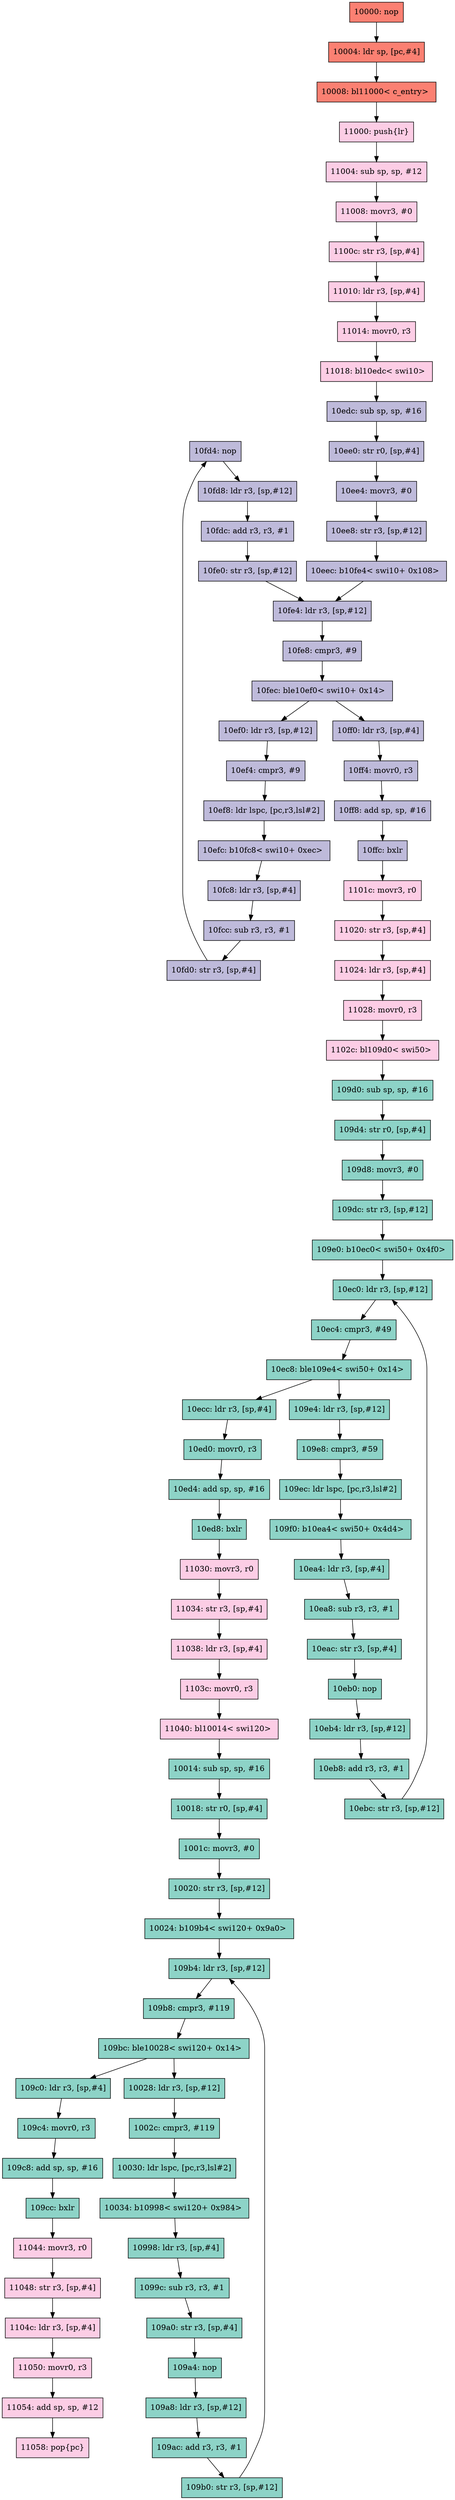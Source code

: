 digraph G {
  "10fd4_222EB2" [style=filled shape=rectangle color=black fillcolor="/set312/3" label ="10fd4: nop"]
  "10000_542A03" [style=filled shape=rectangle color=black fillcolor="/set312/4" label ="10000: nop"]
  "10eb4_19B360" [style=filled shape=rectangle color=black fillcolor="/set312/1" label ="10eb4: ldr r3, [sp,#12]"]
  "10030_486FA0" [style=filled shape=rectangle color=black fillcolor="/set312/1" label ="10030: ldr lspc, [pc,r3,lsl#2]"]
  "11010_C485C7" [style=filled shape=rectangle color=black fillcolor="/set312/8" label ="11010: ldr r3, [sp,#4]"]
  "11000_C485C7" [style=filled shape=rectangle color=black fillcolor="/set312/8" label ="11000: push{lr}"]
  "109c4_486FA0" [style=filled shape=rectangle color=black fillcolor="/set312/1" label ="109c4: movr0, r3"]
  "109d0_19B360" [style=filled shape=rectangle color=black fillcolor="/set312/1" label ="109d0: sub sp, sp, #16"]
  "109b4_486FA0" [style=filled shape=rectangle color=black fillcolor="/set312/1" label ="109b4: ldr r3, [sp,#12]"]
  "10020_486FA0" [style=filled shape=rectangle color=black fillcolor="/set312/1" label ="10020: str r3, [sp,#12]"]
  "10ea4_19B360" [style=filled shape=rectangle color=black fillcolor="/set312/1" label ="10ea4: ldr r3, [sp,#4]"]
  "109dc_19B360" [style=filled shape=rectangle color=black fillcolor="/set312/1" label ="109dc: str r3, [sp,#12]"]
  "11040_C485C7" [style=filled shape=rectangle color=black fillcolor="/set312/8" label ="11040: bl10014< swi120> "]
  "10004_542A03" [style=filled shape=rectangle color=black fillcolor="/set312/4" label ="10004: ldr sp, [pc,#4]"]
  "1001c_486FA0" [style=filled shape=rectangle color=black fillcolor="/set312/1" label ="1001c: movr3, #0"]
  "109e4_19B360" [style=filled shape=rectangle color=black fillcolor="/set312/1" label ="109e4: ldr r3, [sp,#12]"]
  "10ee8_222EB2" [style=filled shape=rectangle color=black fillcolor="/set312/3" label ="10ee8: str r3, [sp,#12]"]
  "10fcc_222EB2" [style=filled shape=rectangle color=black fillcolor="/set312/3" label ="10fcc: sub r3, r3, #1"]
  "10ec8_19B360" [style=filled shape=rectangle color=black fillcolor="/set312/1" label ="10ec8: ble109e4< swi50+ 0x14> "]
  "10ef4_222EB2" [style=filled shape=rectangle color=black fillcolor="/set312/3" label ="10ef4: cmpr3, #9"]
  "11054_C485C7" [style=filled shape=rectangle color=black fillcolor="/set312/8" label ="11054: add sp, sp, #12"]
  "10ec0_19B360" [style=filled shape=rectangle color=black fillcolor="/set312/1" label ="10ec0: ldr r3, [sp,#12]"]
  "11014_C485C7" [style=filled shape=rectangle color=black fillcolor="/set312/8" label ="11014: movr0, r3"]
  "11008_C485C7" [style=filled shape=rectangle color=black fillcolor="/set312/8" label ="11008: movr3, #0"]
  "10fdc_222EB2" [style=filled shape=rectangle color=black fillcolor="/set312/3" label ="10fdc: add r3, r3, #1"]
  "10018_486FA0" [style=filled shape=rectangle color=black fillcolor="/set312/1" label ="10018: str r0, [sp,#4]"]
  "11048_C485C7" [style=filled shape=rectangle color=black fillcolor="/set312/8" label ="11048: str r3, [sp,#4]"]
  "10034_486FA0" [style=filled shape=rectangle color=black fillcolor="/set312/1" label ="10034: b10998< swi120+ 0x984> "]
  "109b8_486FA0" [style=filled shape=rectangle color=black fillcolor="/set312/1" label ="109b8: cmpr3, #119"]
  "109d4_19B360" [style=filled shape=rectangle color=black fillcolor="/set312/1" label ="109d4: str r0, [sp,#4]"]
  "1102c_C485C7" [style=filled shape=rectangle color=black fillcolor="/set312/8" label ="1102c: bl109d0< swi50> "]
  "10ff8_222EB2" [style=filled shape=rectangle color=black fillcolor="/set312/3" label ="10ff8: add sp, sp, #16"]
  "109ac_486FA0" [style=filled shape=rectangle color=black fillcolor="/set312/1" label ="109ac: add r3, r3, #1"]
  "10edc_222EB2" [style=filled shape=rectangle color=black fillcolor="/set312/3" label ="10edc: sub sp, sp, #16"]
  "10ef8_222EB2" [style=filled shape=rectangle color=black fillcolor="/set312/3" label ="10ef8: ldr lspc, [pc,r3,lsl#2]"]
  "10fe4_222EB2" [style=filled shape=rectangle color=black fillcolor="/set312/3" label ="10fe4: ldr r3, [sp,#12]"]
  "10eb8_19B360" [style=filled shape=rectangle color=black fillcolor="/set312/1" label ="10eb8: add r3, r3, #1"]
  "11020_C485C7" [style=filled shape=rectangle color=black fillcolor="/set312/8" label ="11020: str r3, [sp,#4]"]
  "10fd0_222EB2" [style=filled shape=rectangle color=black fillcolor="/set312/3" label ="10fd0: str r3, [sp,#4]"]
  "10ed0_19B360" [style=filled shape=rectangle color=black fillcolor="/set312/1" label ="10ed0: movr0, r3"]
  "109a8_486FA0" [style=filled shape=rectangle color=black fillcolor="/set312/1" label ="109a8: ldr r3, [sp,#12]"]
  "1104c_C485C7" [style=filled shape=rectangle color=black fillcolor="/set312/8" label ="1104c: ldr r3, [sp,#4]"]
  "10028_486FA0" [style=filled shape=rectangle color=black fillcolor="/set312/1" label ="10028: ldr r3, [sp,#12]"]
  "109f0_19B360" [style=filled shape=rectangle color=black fillcolor="/set312/1" label ="109f0: b10ea4< swi50+ 0x4d4> "]
  "109e0_19B360" [style=filled shape=rectangle color=black fillcolor="/set312/1" label ="109e0: b10ec0< swi50+ 0x4f0> "]
  "10ee4_222EB2" [style=filled shape=rectangle color=black fillcolor="/set312/3" label ="10ee4: movr3, #0"]
  "10fe8_222EB2" [style=filled shape=rectangle color=black fillcolor="/set312/3" label ="10fe8: cmpr3, #9"]
  "1100c_C485C7" [style=filled shape=rectangle color=black fillcolor="/set312/8" label ="1100c: str r3, [sp,#4]"]
  "1103c_C485C7" [style=filled shape=rectangle color=black fillcolor="/set312/8" label ="1103c: movr0, r3"]
  "11018_C485C7" [style=filled shape=rectangle color=black fillcolor="/set312/8" label ="11018: bl10edc< swi10> "]
  "10ed8_19B360" [style=filled shape=rectangle color=black fillcolor="/set312/1" label ="10ed8: bxlr"]
  "10ec4_19B360" [style=filled shape=rectangle color=black fillcolor="/set312/1" label ="10ec4: cmpr3, #49"]
  "10eac_19B360" [style=filled shape=rectangle color=black fillcolor="/set312/1" label ="10eac: str r3, [sp,#4]"]
  "109e8_19B360" [style=filled shape=rectangle color=black fillcolor="/set312/1" label ="109e8: cmpr3, #59"]
  "10ebc_19B360" [style=filled shape=rectangle color=black fillcolor="/set312/1" label ="10ebc: str r3, [sp,#12]"]
  "10ed4_19B360" [style=filled shape=rectangle color=black fillcolor="/set312/1" label ="10ed4: add sp, sp, #16"]
  "10fc8_222EB2" [style=filled shape=rectangle color=black fillcolor="/set312/3" label ="10fc8: ldr r3, [sp,#4]"]
  "109a4_486FA0" [style=filled shape=rectangle color=black fillcolor="/set312/1" label ="109a4: nop"]
  "109c8_486FA0" [style=filled shape=rectangle color=black fillcolor="/set312/1" label ="109c8: add sp, sp, #16"]
  "109ec_19B360" [style=filled shape=rectangle color=black fillcolor="/set312/1" label ="109ec: ldr lspc, [pc,r3,lsl#2]"]
  "11028_C485C7" [style=filled shape=rectangle color=black fillcolor="/set312/8" label ="11028: movr0, r3"]
  "10eec_222EB2" [style=filled shape=rectangle color=black fillcolor="/set312/3" label ="10eec: b10fe4< swi10+ 0x108> "]
  "10fec_222EB2" [style=filled shape=rectangle color=black fillcolor="/set312/3" label ="10fec: ble10ef0< swi10+ 0x14> "]
  "10ffc_222EB2" [style=filled shape=rectangle color=black fillcolor="/set312/3" label ="10ffc: bxlr"]
  "10024_486FA0" [style=filled shape=rectangle color=black fillcolor="/set312/1" label ="10024: b109b4< swi120+ 0x9a0> "]
  "10998_486FA0" [style=filled shape=rectangle color=black fillcolor="/set312/1" label ="10998: ldr r3, [sp,#4]"]
  "109cc_486FA0" [style=filled shape=rectangle color=black fillcolor="/set312/1" label ="109cc: bxlr"]
  "10fe0_222EB2" [style=filled shape=rectangle color=black fillcolor="/set312/3" label ="10fe0: str r3, [sp,#12]"]
  "1002c_486FA0" [style=filled shape=rectangle color=black fillcolor="/set312/1" label ="1002c: cmpr3, #119"]
  "11004_C485C7" [style=filled shape=rectangle color=black fillcolor="/set312/8" label ="11004: sub sp, sp, #12"]
  "109d8_19B360" [style=filled shape=rectangle color=black fillcolor="/set312/1" label ="109d8: movr3, #0"]
  "11034_C485C7" [style=filled shape=rectangle color=black fillcolor="/set312/8" label ="11034: str r3, [sp,#4]"]
  "11044_C485C7" [style=filled shape=rectangle color=black fillcolor="/set312/8" label ="11044: movr3, r0"]
  "10ff0_222EB2" [style=filled shape=rectangle color=black fillcolor="/set312/3" label ="10ff0: ldr r3, [sp,#4]"]
  "10ff4_222EB2" [style=filled shape=rectangle color=black fillcolor="/set312/3" label ="10ff4: movr0, r3"]
  "10014_486FA0" [style=filled shape=rectangle color=black fillcolor="/set312/1" label ="10014: sub sp, sp, #16"]
  "109a0_486FA0" [style=filled shape=rectangle color=black fillcolor="/set312/1" label ="109a0: str r3, [sp,#4]"]
  "109b0_486FA0" [style=filled shape=rectangle color=black fillcolor="/set312/1" label ="109b0: str r3, [sp,#12]"]
  "11050_C485C7" [style=filled shape=rectangle color=black fillcolor="/set312/8" label ="11050: movr0, r3"]
  "10ecc_19B360" [style=filled shape=rectangle color=black fillcolor="/set312/1" label ="10ecc: ldr r3, [sp,#4]"]
  "10eb0_19B360" [style=filled shape=rectangle color=black fillcolor="/set312/1" label ="10eb0: nop"]
  "11058_C485C7" [style=filled shape=rectangle color=black fillcolor="/set312/8" label ="11058: pop{pc}"]
  "10ea8_19B360" [style=filled shape=rectangle color=black fillcolor="/set312/1" label ="10ea8: sub r3, r3, #1"]
  "1101c_C485C7" [style=filled shape=rectangle color=black fillcolor="/set312/8" label ="1101c: movr3, r0"]
  "1099c_486FA0" [style=filled shape=rectangle color=black fillcolor="/set312/1" label ="1099c: sub r3, r3, #1"]
  "10008_542A03" [style=filled shape=rectangle color=black fillcolor="/set312/4" label ="10008: bl11000< c_entry> "]
  "11030_C485C7" [style=filled shape=rectangle color=black fillcolor="/set312/8" label ="11030: movr3, r0"]
  "10ef0_222EB2" [style=filled shape=rectangle color=black fillcolor="/set312/3" label ="10ef0: ldr r3, [sp,#12]"]
  "10ee0_222EB2" [style=filled shape=rectangle color=black fillcolor="/set312/3" label ="10ee0: str r0, [sp,#4]"]
  "109c0_486FA0" [style=filled shape=rectangle color=black fillcolor="/set312/1" label ="109c0: ldr r3, [sp,#4]"]
  "109bc_486FA0" [style=filled shape=rectangle color=black fillcolor="/set312/1" label ="109bc: ble10028< swi120+ 0x14> "]
  "11038_C485C7" [style=filled shape=rectangle color=black fillcolor="/set312/8" label ="11038: ldr r3, [sp,#4]"]
  "10efc_222EB2" [style=filled shape=rectangle color=black fillcolor="/set312/3" label ="10efc: b10fc8< swi10+ 0xec> "]
  "11024_C485C7" [style=filled shape=rectangle color=black fillcolor="/set312/8" label ="11024: ldr r3, [sp,#4]"]
  "10fd8_222EB2" [style=filled shape=rectangle color=black fillcolor="/set312/3" label ="10fd8: ldr r3, [sp,#12]"]
  "10028_486FA0" -> "1002c_486FA0"
  "11018_C485C7" -> "10edc_222EB2"
  "109bc_486FA0" -> "109c0_486FA0"
  "10ef8_222EB2" -> "10efc_222EB2"
  "10fec_222EB2" -> "10ef0_222EB2"
  "11028_C485C7" -> "1102c_C485C7"
  "109f0_19B360" -> "10ea4_19B360"
  "10eb8_19B360" -> "10ebc_19B360"
  "11034_C485C7" -> "11038_C485C7"
  "10ed8_19B360" -> "11030_C485C7"
  "11030_C485C7" -> "11034_C485C7"
  "10fc8_222EB2" -> "10fcc_222EB2"
  "10fdc_222EB2" -> "10fe0_222EB2"
  "11044_C485C7" -> "11048_C485C7"
  "10ebc_19B360" -> "10ec0_19B360"
  "10024_486FA0" -> "109b4_486FA0"
  "10eac_19B360" -> "10eb0_19B360"
  "109cc_486FA0" -> "11044_C485C7"
  "10018_486FA0" -> "1001c_486FA0"
  "1002c_486FA0" -> "10030_486FA0"
  "10ec0_19B360" -> "10ec4_19B360"
  "10008_542A03" -> "11000_C485C7"
  "10000_542A03" -> "10004_542A03"
  "10ef4_222EB2" -> "10ef8_222EB2"
  "109a8_486FA0" -> "109ac_486FA0"
  "109ac_486FA0" -> "109b0_486FA0"
  "10ee8_222EB2" -> "10eec_222EB2"
  "109c4_486FA0" -> "109c8_486FA0"
  "109bc_486FA0" -> "10028_486FA0"
  "10fec_222EB2" -> "10ff0_222EB2"
  "109e8_19B360" -> "109ec_19B360"
  "10ee0_222EB2" -> "10ee4_222EB2"
  "10ec8_19B360" -> "10ecc_19B360"
  "109d0_19B360" -> "109d4_19B360"
  "11038_C485C7" -> "1103c_C485C7"
  "10ffc_222EB2" -> "1101c_C485C7"
  "109c8_486FA0" -> "109cc_486FA0"
  "10fe0_222EB2" -> "10fe4_222EB2"
  "10ec4_19B360" -> "10ec8_19B360"
  "109a0_486FA0" -> "109a4_486FA0"
  "10ea4_19B360" -> "10ea8_19B360"
  "1103c_C485C7" -> "11040_C485C7"
  "11014_C485C7" -> "11018_C485C7"
  "109e0_19B360" -> "10ec0_19B360"
  "10ff8_222EB2" -> "10ffc_222EB2"
  "11020_C485C7" -> "11024_C485C7"
  "10fd4_222EB2" -> "10fd8_222EB2"
  "109e4_19B360" -> "109e8_19B360"
  "10ed4_19B360" -> "10ed8_19B360"
  "1104c_C485C7" -> "11050_C485C7"
  "11024_C485C7" -> "11028_C485C7"
  "10fe4_222EB2" -> "10fe8_222EB2"
  "10ed0_19B360" -> "10ed4_19B360"
  "10eec_222EB2" -> "10fe4_222EB2"
  "10034_486FA0" -> "10998_486FA0"
  "109dc_19B360" -> "109e0_19B360"
  "109d4_19B360" -> "109d8_19B360"
  "10ff4_222EB2" -> "10ff8_222EB2"
  "1099c_486FA0" -> "109a0_486FA0"
  "10eb4_19B360" -> "10eb8_19B360"
  "10fd0_222EB2" -> "10fd4_222EB2"
  "109ec_19B360" -> "109f0_19B360"
  "10030_486FA0" -> "10034_486FA0"
  "10ea8_19B360" -> "10eac_19B360"
  "10ff0_222EB2" -> "10ff4_222EB2"
  "10ee4_222EB2" -> "10ee8_222EB2"
  "10fd8_222EB2" -> "10fdc_222EB2"
  "109d8_19B360" -> "109dc_19B360"
  "11050_C485C7" -> "11054_C485C7"
  "10014_486FA0" -> "10018_486FA0"
  "10ef0_222EB2" -> "10ef4_222EB2"
  "10ecc_19B360" -> "10ed0_19B360"
  "109b8_486FA0" -> "109bc_486FA0"
  "11048_C485C7" -> "1104c_C485C7"
  "10fe8_222EB2" -> "10fec_222EB2"
  "10fcc_222EB2" -> "10fd0_222EB2"
  "10efc_222EB2" -> "10fc8_222EB2"
  "10998_486FA0" -> "1099c_486FA0"
  "109a4_486FA0" -> "109a8_486FA0"
  "11008_C485C7" -> "1100c_C485C7"
  "10020_486FA0" -> "10024_486FA0"
  "109b4_486FA0" -> "109b8_486FA0"
  "10edc_222EB2" -> "10ee0_222EB2"
  "11054_C485C7" -> "11058_C485C7"
  "11010_C485C7" -> "11014_C485C7"
  "11040_C485C7" -> "10014_486FA0"
  "10004_542A03" -> "10008_542A03"
  "1001c_486FA0" -> "10020_486FA0"
  "109c0_486FA0" -> "109c4_486FA0"
  "1102c_C485C7" -> "109d0_19B360"
  "11000_C485C7" -> "11004_C485C7"
  "10eb0_19B360" -> "10eb4_19B360"
  "1101c_C485C7" -> "11020_C485C7"
  "1100c_C485C7" -> "11010_C485C7"
  "109b0_486FA0" -> "109b4_486FA0"
  "10ec8_19B360" -> "109e4_19B360"
  "11004_C485C7" -> "11008_C485C7"
}